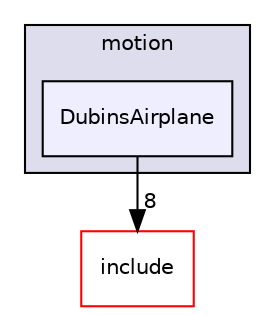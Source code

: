 digraph "/root/scrimmage/scrimmage/src/plugins/motion/DubinsAirplane" {
  compound=true
  node [ fontsize="10", fontname="Helvetica"];
  edge [ labelfontsize="10", labelfontname="Helvetica"];
  subgraph clusterdir_5f8427e50c3373d6d1a638fa0a1c8683 {
    graph [ bgcolor="#ddddee", pencolor="black", label="motion" fontname="Helvetica", fontsize="10", URL="dir_5f8427e50c3373d6d1a638fa0a1c8683.html"]
  dir_6c3bfdc9d735e33a953469b4d063eec2 [shape=box, label="DubinsAirplane", style="filled", fillcolor="#eeeeff", pencolor="black", URL="dir_6c3bfdc9d735e33a953469b4d063eec2.html"];
  }
  dir_d44c64559bbebec7f509842c48db8b23 [shape=box label="include" fillcolor="white" style="filled" color="red" URL="dir_d44c64559bbebec7f509842c48db8b23.html"];
  dir_6c3bfdc9d735e33a953469b4d063eec2->dir_d44c64559bbebec7f509842c48db8b23 [headlabel="8", labeldistance=1.5 headhref="dir_000246_000004.html"];
}
